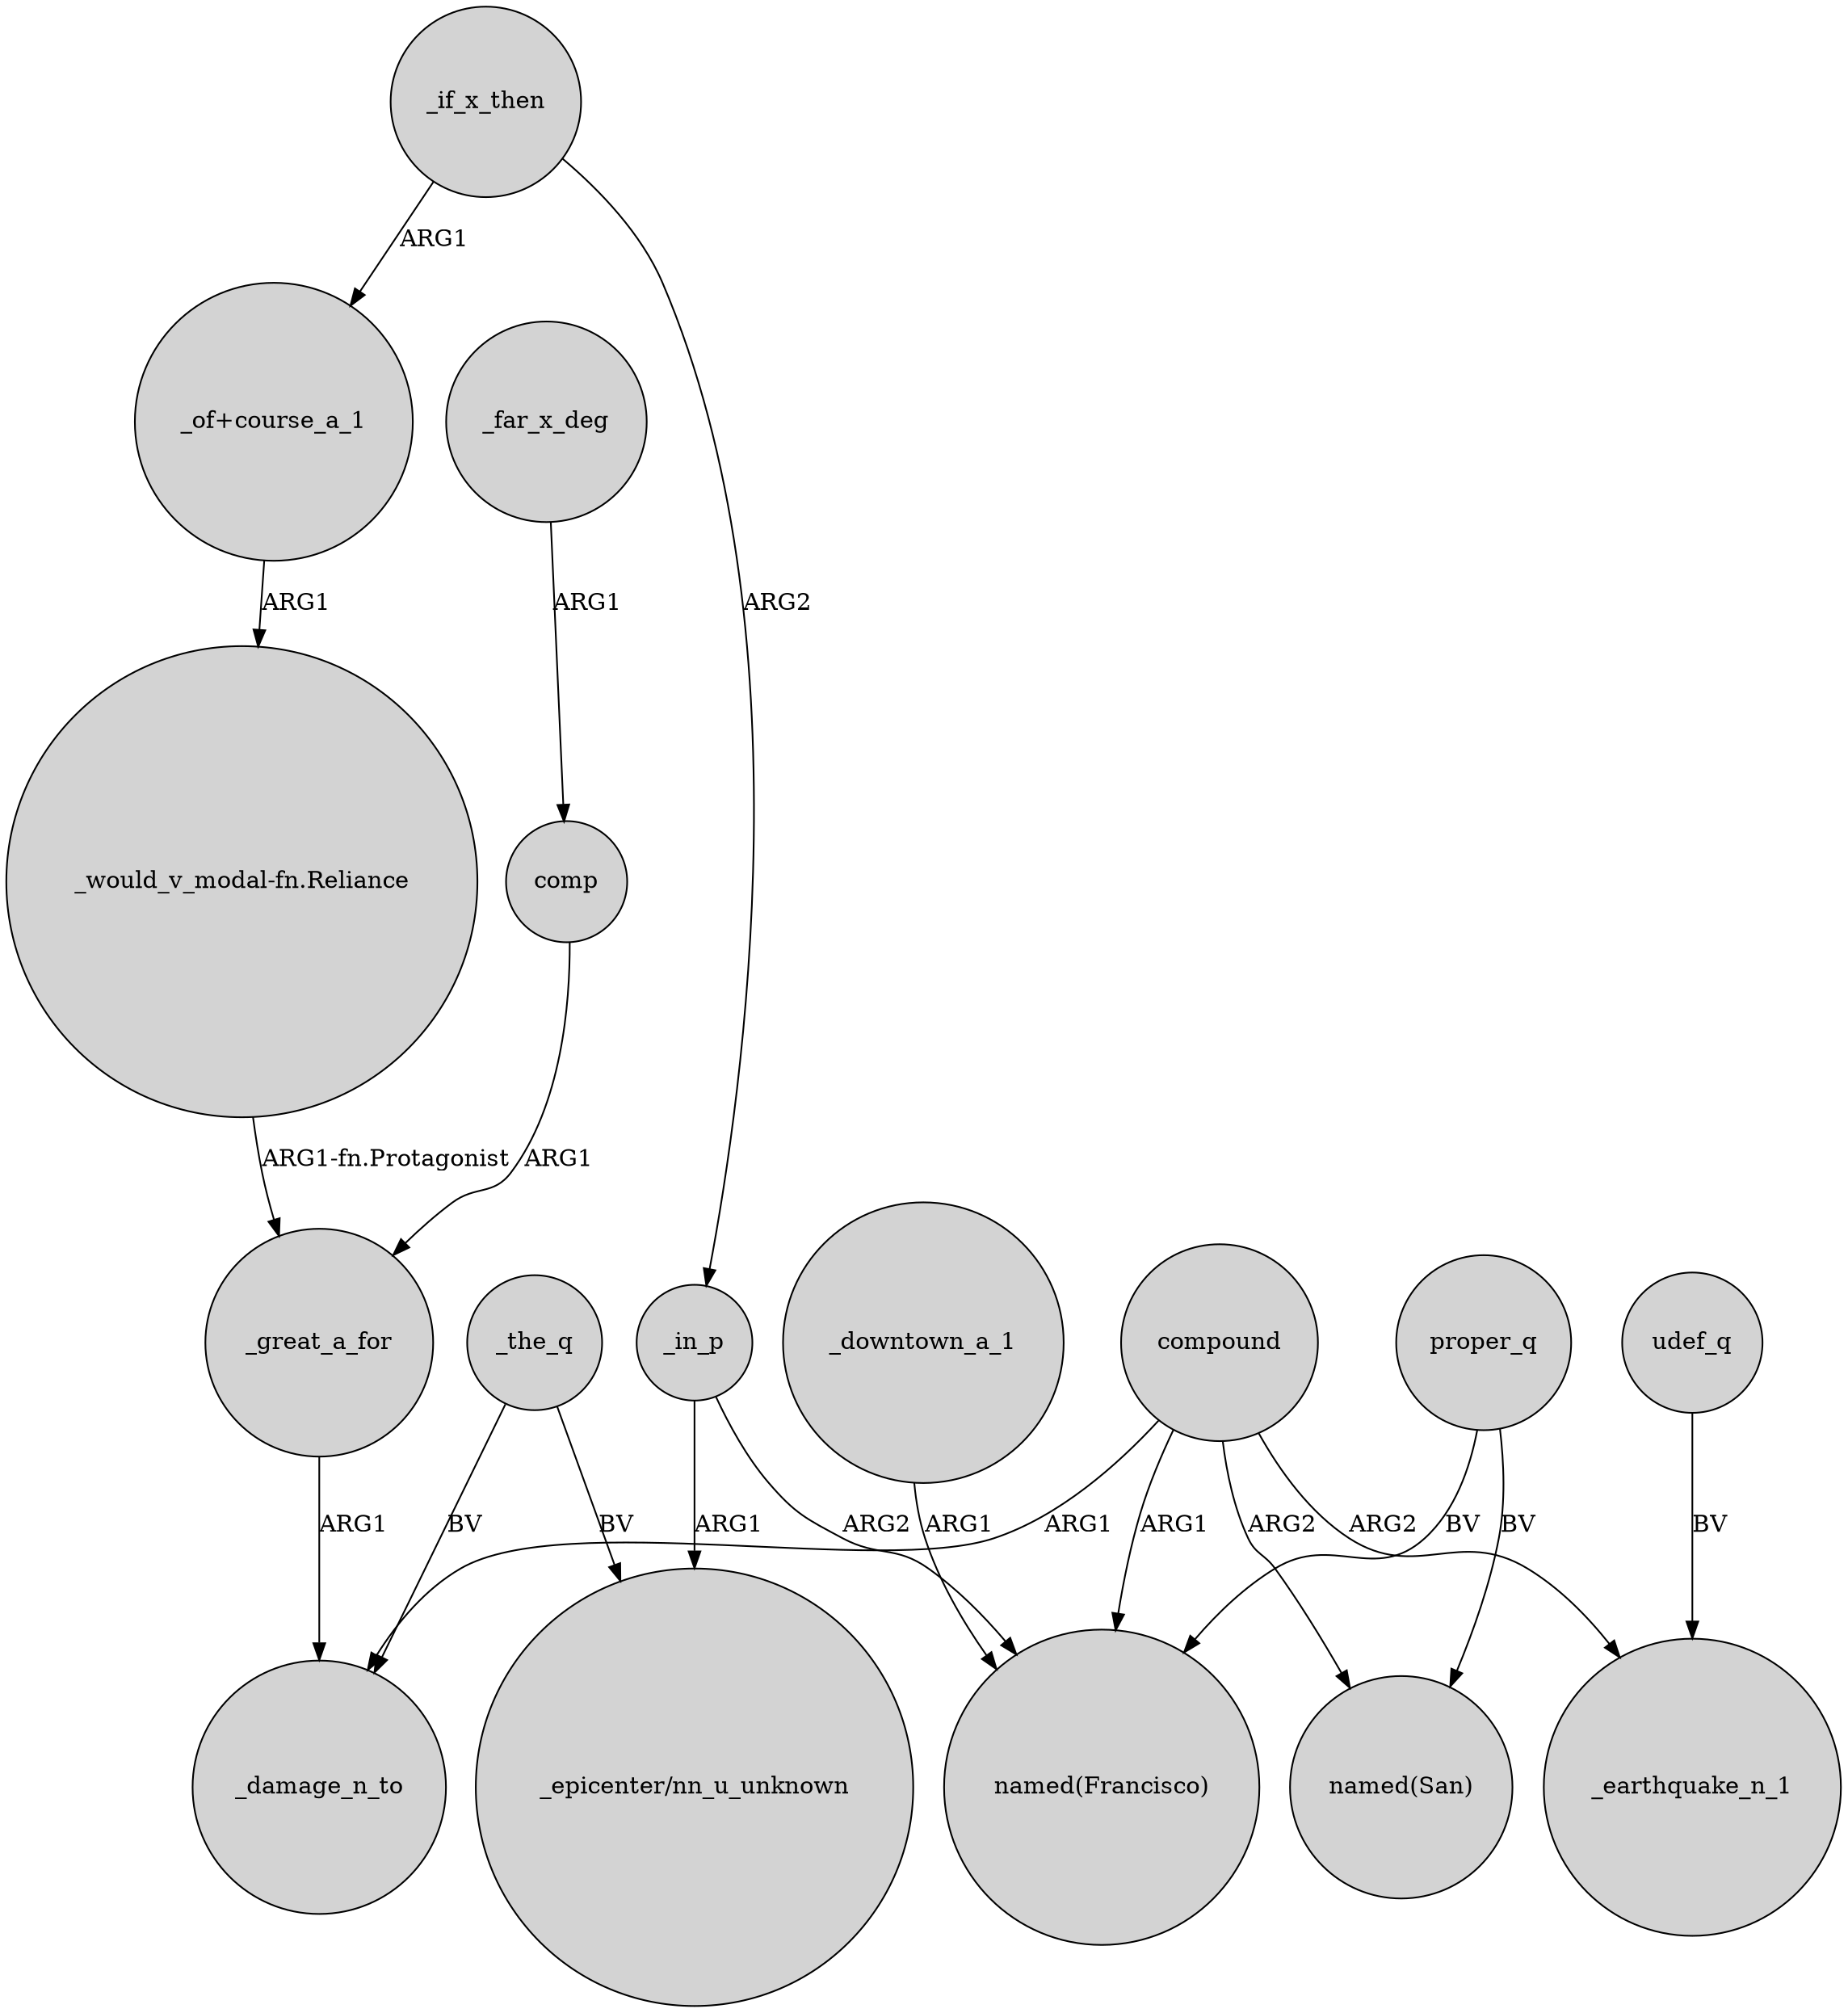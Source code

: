 digraph {
	node [shape=circle style=filled]
	"_would_v_modal-fn.Reliance" -> _great_a_for [label="ARG1-fn.Protagonist"]
	compound -> _damage_n_to [label=ARG1]
	_downtown_a_1 -> "named(Francisco)" [label=ARG1]
	_in_p -> "_epicenter/nn_u_unknown" [label=ARG1]
	_if_x_then -> _in_p [label=ARG2]
	_in_p -> "named(Francisco)" [label=ARG2]
	_the_q -> _damage_n_to [label=BV]
	_far_x_deg -> comp [label=ARG1]
	_if_x_then -> "_of+course_a_1" [label=ARG1]
	_great_a_for -> _damage_n_to [label=ARG1]
	compound -> "named(Francisco)" [label=ARG1]
	compound -> "named(San)" [label=ARG2]
	proper_q -> "named(San)" [label=BV]
	proper_q -> "named(Francisco)" [label=BV]
	comp -> _great_a_for [label=ARG1]
	_the_q -> "_epicenter/nn_u_unknown" [label=BV]
	udef_q -> _earthquake_n_1 [label=BV]
	compound -> _earthquake_n_1 [label=ARG2]
	"_of+course_a_1" -> "_would_v_modal-fn.Reliance" [label=ARG1]
}
